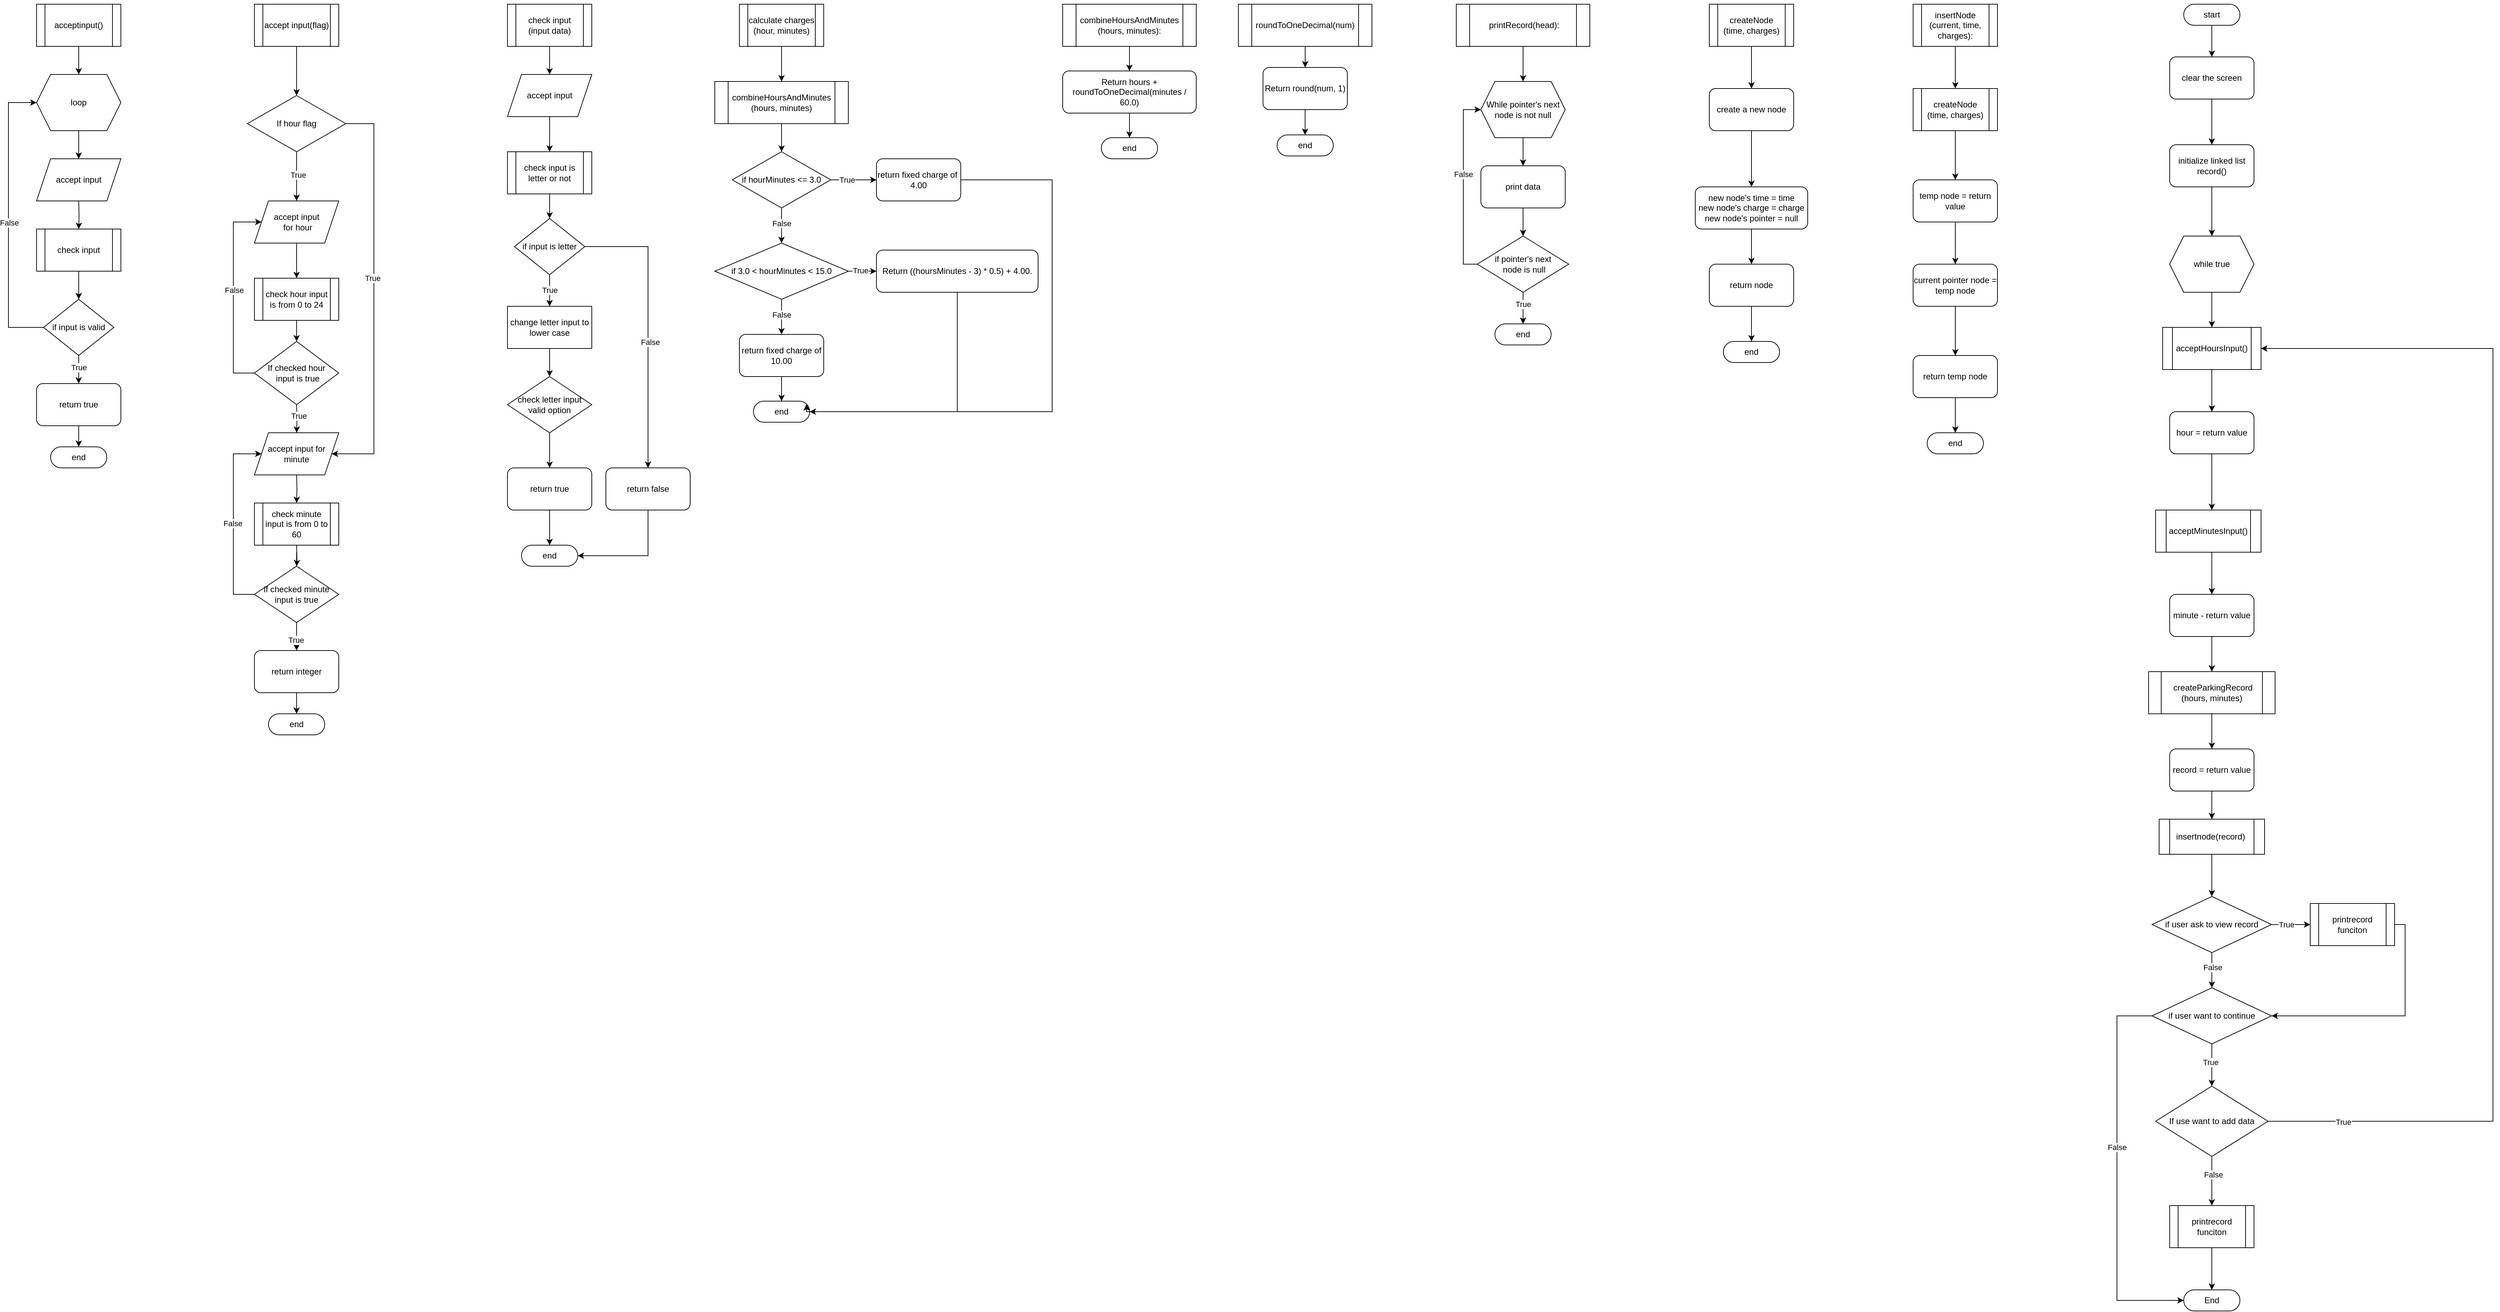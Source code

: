 <mxfile version="22.0.8" type="device">
  <diagram name="Page-1" id="_lCLyTcUe7_kuuxmjNck">
    <mxGraphModel dx="2730" dy="804" grid="1" gridSize="10" guides="1" tooltips="1" connect="1" arrows="1" fold="1" page="1" pageScale="1" pageWidth="850" pageHeight="1100" math="0" shadow="0">
      <root>
        <mxCell id="0" />
        <mxCell id="1" parent="0" />
        <mxCell id="mi7ohrlbgTPJLSs5IZqN-151" value="" style="group" parent="1" vertex="1" connectable="0">
          <mxGeometry x="1850" y="20" width="190" height="485" as="geometry" />
        </mxCell>
        <mxCell id="mi7ohrlbgTPJLSs5IZqN-137" value="&lt;div&gt;&amp;nbsp;printRecord(head):&lt;/div&gt;" style="shape=process;whiteSpace=wrap;html=1;backgroundOutline=1;" parent="mi7ohrlbgTPJLSs5IZqN-151" vertex="1">
          <mxGeometry width="190" height="60" as="geometry" />
        </mxCell>
        <mxCell id="mi7ohrlbgTPJLSs5IZqN-139" value="While pointer&#39;s next node is not null" style="shape=hexagon;perimeter=hexagonPerimeter2;whiteSpace=wrap;html=1;fixedSize=1;" parent="mi7ohrlbgTPJLSs5IZqN-151" vertex="1">
          <mxGeometry x="35" y="110" width="120" height="80" as="geometry" />
        </mxCell>
        <mxCell id="mi7ohrlbgTPJLSs5IZqN-149" value="" style="edgeStyle=orthogonalEdgeStyle;rounded=0;orthogonalLoop=1;jettySize=auto;html=1;" parent="mi7ohrlbgTPJLSs5IZqN-151" source="mi7ohrlbgTPJLSs5IZqN-137" target="mi7ohrlbgTPJLSs5IZqN-139" edge="1">
          <mxGeometry relative="1" as="geometry" />
        </mxCell>
        <mxCell id="mi7ohrlbgTPJLSs5IZqN-140" value="print data" style="rounded=1;whiteSpace=wrap;html=1;" parent="mi7ohrlbgTPJLSs5IZqN-151" vertex="1">
          <mxGeometry x="35" y="230" width="120" height="60" as="geometry" />
        </mxCell>
        <mxCell id="mi7ohrlbgTPJLSs5IZqN-145" value="" style="edgeStyle=orthogonalEdgeStyle;rounded=0;orthogonalLoop=1;jettySize=auto;html=1;" parent="mi7ohrlbgTPJLSs5IZqN-151" source="mi7ohrlbgTPJLSs5IZqN-139" target="mi7ohrlbgTPJLSs5IZqN-140" edge="1">
          <mxGeometry relative="1" as="geometry" />
        </mxCell>
        <mxCell id="mi7ohrlbgTPJLSs5IZqN-147" style="edgeStyle=orthogonalEdgeStyle;rounded=0;orthogonalLoop=1;jettySize=auto;html=1;entryX=0;entryY=0.5;entryDx=0;entryDy=0;" parent="mi7ohrlbgTPJLSs5IZqN-151" source="mi7ohrlbgTPJLSs5IZqN-141" target="mi7ohrlbgTPJLSs5IZqN-139" edge="1">
          <mxGeometry relative="1" as="geometry">
            <mxPoint x="30" y="120" as="targetPoint" />
            <Array as="points">
              <mxPoint x="10" y="370" />
              <mxPoint x="10" y="150" />
            </Array>
          </mxGeometry>
        </mxCell>
        <mxCell id="mi7ohrlbgTPJLSs5IZqN-148" value="False" style="edgeLabel;html=1;align=center;verticalAlign=middle;resizable=0;points=[];" parent="mi7ohrlbgTPJLSs5IZqN-147" vertex="1" connectable="0">
          <mxGeometry x="0.116" relative="1" as="geometry">
            <mxPoint as="offset" />
          </mxGeometry>
        </mxCell>
        <mxCell id="mi7ohrlbgTPJLSs5IZqN-141" value="if pointer&#39;s next&lt;br&gt;&amp;nbsp;node is null" style="rhombus;whiteSpace=wrap;html=1;" parent="mi7ohrlbgTPJLSs5IZqN-151" vertex="1">
          <mxGeometry x="30" y="330" width="130" height="80" as="geometry" />
        </mxCell>
        <mxCell id="mi7ohrlbgTPJLSs5IZqN-144" value="" style="edgeStyle=orthogonalEdgeStyle;rounded=0;orthogonalLoop=1;jettySize=auto;html=1;" parent="mi7ohrlbgTPJLSs5IZqN-151" source="mi7ohrlbgTPJLSs5IZqN-140" target="mi7ohrlbgTPJLSs5IZqN-141" edge="1">
          <mxGeometry relative="1" as="geometry" />
        </mxCell>
        <mxCell id="mi7ohrlbgTPJLSs5IZqN-142" value="end" style="html=1;dashed=0;whiteSpace=wrap;shape=mxgraph.dfd.start" parent="mi7ohrlbgTPJLSs5IZqN-151" vertex="1">
          <mxGeometry x="55" y="455" width="80" height="30" as="geometry" />
        </mxCell>
        <mxCell id="mi7ohrlbgTPJLSs5IZqN-143" value="" style="edgeStyle=orthogonalEdgeStyle;rounded=0;orthogonalLoop=1;jettySize=auto;html=1;" parent="mi7ohrlbgTPJLSs5IZqN-151" source="mi7ohrlbgTPJLSs5IZqN-141" target="mi7ohrlbgTPJLSs5IZqN-142" edge="1">
          <mxGeometry relative="1" as="geometry" />
        </mxCell>
        <mxCell id="mi7ohrlbgTPJLSs5IZqN-146" value="True" style="edgeLabel;html=1;align=center;verticalAlign=middle;resizable=0;points=[];" parent="mi7ohrlbgTPJLSs5IZqN-143" vertex="1" connectable="0">
          <mxGeometry x="-0.254" relative="1" as="geometry">
            <mxPoint as="offset" />
          </mxGeometry>
        </mxCell>
        <mxCell id="mi7ohrlbgTPJLSs5IZqN-152" value="" style="group" parent="1" vertex="1" connectable="0">
          <mxGeometry x="1540" y="20" width="190" height="216" as="geometry" />
        </mxCell>
        <mxCell id="mi7ohrlbgTPJLSs5IZqN-127" value="end" style="html=1;dashed=0;whiteSpace=wrap;shape=mxgraph.dfd.start" parent="mi7ohrlbgTPJLSs5IZqN-152" vertex="1">
          <mxGeometry x="55" y="186" width="80" height="30" as="geometry" />
        </mxCell>
        <mxCell id="0-PH-o09ThRLQz_w7qao-12" value="" style="group" vertex="1" connectable="0" parent="mi7ohrlbgTPJLSs5IZqN-152">
          <mxGeometry width="190" height="186.04" as="geometry" />
        </mxCell>
        <mxCell id="mi7ohrlbgTPJLSs5IZqN-116" value="roundToOneDecimal(num)" style="shape=process;whiteSpace=wrap;html=1;backgroundOutline=1;" parent="0-PH-o09ThRLQz_w7qao-12" vertex="1">
          <mxGeometry width="190" height="60" as="geometry" />
        </mxCell>
        <mxCell id="mi7ohrlbgTPJLSs5IZqN-119" value="&lt;div&gt;Return round(num, 1)&lt;/div&gt;" style="rounded=1;whiteSpace=wrap;html=1;" parent="0-PH-o09ThRLQz_w7qao-12" vertex="1">
          <mxGeometry x="35" y="90" width="120" height="60" as="geometry" />
        </mxCell>
        <mxCell id="mi7ohrlbgTPJLSs5IZqN-120" value="" style="edgeStyle=orthogonalEdgeStyle;rounded=0;orthogonalLoop=1;jettySize=auto;html=1;" parent="0-PH-o09ThRLQz_w7qao-12" source="mi7ohrlbgTPJLSs5IZqN-116" target="mi7ohrlbgTPJLSs5IZqN-119" edge="1">
          <mxGeometry relative="1" as="geometry" />
        </mxCell>
        <mxCell id="mi7ohrlbgTPJLSs5IZqN-129" style="edgeStyle=orthogonalEdgeStyle;rounded=0;orthogonalLoop=1;jettySize=auto;html=1;entryX=0.411;entryY=-0.132;entryDx=0;entryDy=0;entryPerimeter=0;" parent="0-PH-o09ThRLQz_w7qao-12" edge="1">
          <mxGeometry relative="1" as="geometry">
            <mxPoint x="97" y="150" as="sourcePoint" />
            <mxPoint x="94.88" y="186.04" as="targetPoint" />
          </mxGeometry>
        </mxCell>
        <mxCell id="0-PH-o09ThRLQz_w7qao-13" value="" style="group" vertex="1" connectable="0" parent="1">
          <mxGeometry x="1290" y="20" width="190" height="220" as="geometry" />
        </mxCell>
        <mxCell id="mi7ohrlbgTPJLSs5IZqN-121" value="&lt;div&gt;combineHoursAndMinutes&lt;/div&gt;&lt;div&gt;(hours, minutes):&lt;/div&gt;" style="shape=process;whiteSpace=wrap;html=1;backgroundOutline=1;" parent="0-PH-o09ThRLQz_w7qao-13" vertex="1">
          <mxGeometry width="190" height="60" as="geometry" />
        </mxCell>
        <mxCell id="mi7ohrlbgTPJLSs5IZqN-122" value="Return hours + roundToOneDecimal(minutes / 60.0)" style="rounded=1;whiteSpace=wrap;html=1;" parent="0-PH-o09ThRLQz_w7qao-13" vertex="1">
          <mxGeometry y="95" width="190" height="60" as="geometry" />
        </mxCell>
        <mxCell id="mi7ohrlbgTPJLSs5IZqN-123" value="" style="edgeStyle=orthogonalEdgeStyle;rounded=0;orthogonalLoop=1;jettySize=auto;html=1;" parent="0-PH-o09ThRLQz_w7qao-13" source="mi7ohrlbgTPJLSs5IZqN-121" target="mi7ohrlbgTPJLSs5IZqN-122" edge="1">
          <mxGeometry relative="1" as="geometry" />
        </mxCell>
        <mxCell id="mi7ohrlbgTPJLSs5IZqN-125" value="end" style="html=1;dashed=0;whiteSpace=wrap;shape=mxgraph.dfd.start" parent="0-PH-o09ThRLQz_w7qao-13" vertex="1">
          <mxGeometry x="55" y="190" width="80" height="30" as="geometry" />
        </mxCell>
        <mxCell id="mi7ohrlbgTPJLSs5IZqN-126" style="edgeStyle=orthogonalEdgeStyle;rounded=0;orthogonalLoop=1;jettySize=auto;html=1;entryX=0.5;entryY=0.5;entryDx=0;entryDy=-15;entryPerimeter=0;" parent="0-PH-o09ThRLQz_w7qao-13" source="mi7ohrlbgTPJLSs5IZqN-122" target="mi7ohrlbgTPJLSs5IZqN-125" edge="1">
          <mxGeometry relative="1" as="geometry" />
        </mxCell>
        <mxCell id="0-PH-o09ThRLQz_w7qao-16" value="" style="group" vertex="1" connectable="0" parent="1">
          <mxGeometry x="2790" y="20" width="535" height="1860" as="geometry" />
        </mxCell>
        <mxCell id="mi7ohrlbgTPJLSs5IZqN-153" value="start" style="html=1;dashed=0;whiteSpace=wrap;shape=mxgraph.dfd.start" parent="0-PH-o09ThRLQz_w7qao-16" vertex="1">
          <mxGeometry x="95" width="80" height="30" as="geometry" />
        </mxCell>
        <mxCell id="mi7ohrlbgTPJLSs5IZqN-154" value="clear the screen" style="rounded=1;whiteSpace=wrap;html=1;" parent="0-PH-o09ThRLQz_w7qao-16" vertex="1">
          <mxGeometry x="75" y="75" width="120" height="60" as="geometry" />
        </mxCell>
        <mxCell id="mi7ohrlbgTPJLSs5IZqN-155" value="" style="edgeStyle=orthogonalEdgeStyle;rounded=0;orthogonalLoop=1;jettySize=auto;html=1;" parent="0-PH-o09ThRLQz_w7qao-16" source="mi7ohrlbgTPJLSs5IZqN-153" target="mi7ohrlbgTPJLSs5IZqN-154" edge="1">
          <mxGeometry relative="1" as="geometry" />
        </mxCell>
        <mxCell id="mi7ohrlbgTPJLSs5IZqN-157" value="while true" style="shape=hexagon;perimeter=hexagonPerimeter2;whiteSpace=wrap;html=1;fixedSize=1;" parent="0-PH-o09ThRLQz_w7qao-16" vertex="1">
          <mxGeometry x="75" y="330" width="120" height="80" as="geometry" />
        </mxCell>
        <mxCell id="mi7ohrlbgTPJLSs5IZqN-164" value="" style="edgeStyle=orthogonalEdgeStyle;rounded=0;orthogonalLoop=1;jettySize=auto;html=1;" parent="0-PH-o09ThRLQz_w7qao-16" source="mi7ohrlbgTPJLSs5IZqN-159" edge="1">
          <mxGeometry relative="1" as="geometry">
            <mxPoint x="135" y="580" as="targetPoint" />
          </mxGeometry>
        </mxCell>
        <mxCell id="mi7ohrlbgTPJLSs5IZqN-159" value="acceptHoursInput()" style="shape=process;whiteSpace=wrap;html=1;backgroundOutline=1;" parent="0-PH-o09ThRLQz_w7qao-16" vertex="1">
          <mxGeometry x="65" y="460" width="140" height="60" as="geometry" />
        </mxCell>
        <mxCell id="mi7ohrlbgTPJLSs5IZqN-162" value="" style="edgeStyle=orthogonalEdgeStyle;rounded=0;orthogonalLoop=1;jettySize=auto;html=1;" parent="0-PH-o09ThRLQz_w7qao-16" source="mi7ohrlbgTPJLSs5IZqN-157" target="mi7ohrlbgTPJLSs5IZqN-159" edge="1">
          <mxGeometry relative="1" as="geometry" />
        </mxCell>
        <mxCell id="mi7ohrlbgTPJLSs5IZqN-167" value="" style="edgeStyle=orthogonalEdgeStyle;rounded=0;orthogonalLoop=1;jettySize=auto;html=1;" parent="0-PH-o09ThRLQz_w7qao-16" source="mi7ohrlbgTPJLSs5IZqN-165" edge="1">
          <mxGeometry relative="1" as="geometry">
            <mxPoint x="135" y="720" as="targetPoint" />
          </mxGeometry>
        </mxCell>
        <mxCell id="mi7ohrlbgTPJLSs5IZqN-165" value="hour = return value" style="rounded=1;whiteSpace=wrap;html=1;" parent="0-PH-o09ThRLQz_w7qao-16" vertex="1">
          <mxGeometry x="75" y="580" width="120" height="60" as="geometry" />
        </mxCell>
        <mxCell id="mi7ohrlbgTPJLSs5IZqN-168" value="acceptMinutesInput()" style="shape=process;whiteSpace=wrap;html=1;backgroundOutline=1;" parent="0-PH-o09ThRLQz_w7qao-16" vertex="1">
          <mxGeometry x="55" y="720" width="150" height="60" as="geometry" />
        </mxCell>
        <mxCell id="mi7ohrlbgTPJLSs5IZqN-169" value="minute - return value" style="rounded=1;whiteSpace=wrap;html=1;" parent="0-PH-o09ThRLQz_w7qao-16" vertex="1">
          <mxGeometry x="75" y="840" width="120" height="60" as="geometry" />
        </mxCell>
        <mxCell id="mi7ohrlbgTPJLSs5IZqN-170" value="" style="edgeStyle=orthogonalEdgeStyle;rounded=0;orthogonalLoop=1;jettySize=auto;html=1;" parent="0-PH-o09ThRLQz_w7qao-16" source="mi7ohrlbgTPJLSs5IZqN-168" target="mi7ohrlbgTPJLSs5IZqN-169" edge="1">
          <mxGeometry relative="1" as="geometry">
            <Array as="points">
              <mxPoint x="135" y="790" />
              <mxPoint x="135" y="790" />
            </Array>
          </mxGeometry>
        </mxCell>
        <mxCell id="mi7ohrlbgTPJLSs5IZqN-171" value="&amp;nbsp;createParkingRecord&lt;br&gt;(hours, minutes)" style="shape=process;whiteSpace=wrap;html=1;backgroundOutline=1;" parent="0-PH-o09ThRLQz_w7qao-16" vertex="1">
          <mxGeometry x="45" y="950" width="180" height="60" as="geometry" />
        </mxCell>
        <mxCell id="mi7ohrlbgTPJLSs5IZqN-172" value="" style="edgeStyle=orthogonalEdgeStyle;rounded=0;orthogonalLoop=1;jettySize=auto;html=1;" parent="0-PH-o09ThRLQz_w7qao-16" source="mi7ohrlbgTPJLSs5IZqN-169" target="mi7ohrlbgTPJLSs5IZqN-171" edge="1">
          <mxGeometry relative="1" as="geometry" />
        </mxCell>
        <mxCell id="mi7ohrlbgTPJLSs5IZqN-173" value="record = return value" style="rounded=1;whiteSpace=wrap;html=1;" parent="0-PH-o09ThRLQz_w7qao-16" vertex="1">
          <mxGeometry x="75" y="1060" width="120" height="60" as="geometry" />
        </mxCell>
        <mxCell id="mi7ohrlbgTPJLSs5IZqN-174" value="" style="edgeStyle=orthogonalEdgeStyle;rounded=0;orthogonalLoop=1;jettySize=auto;html=1;" parent="0-PH-o09ThRLQz_w7qao-16" source="mi7ohrlbgTPJLSs5IZqN-171" target="mi7ohrlbgTPJLSs5IZqN-173" edge="1">
          <mxGeometry relative="1" as="geometry" />
        </mxCell>
        <mxCell id="mi7ohrlbgTPJLSs5IZqN-175" value="insertnode(record)&amp;nbsp;" style="shape=process;whiteSpace=wrap;html=1;backgroundOutline=1;" parent="0-PH-o09ThRLQz_w7qao-16" vertex="1">
          <mxGeometry x="60" y="1160" width="150" height="50" as="geometry" />
        </mxCell>
        <mxCell id="6K-ohInJwZoL7DNTvh3c-8" value="" style="edgeStyle=orthogonalEdgeStyle;rounded=0;orthogonalLoop=1;jettySize=auto;html=1;" parent="0-PH-o09ThRLQz_w7qao-16" source="mi7ohrlbgTPJLSs5IZqN-173" target="mi7ohrlbgTPJLSs5IZqN-175" edge="1">
          <mxGeometry relative="1" as="geometry" />
        </mxCell>
        <mxCell id="mi7ohrlbgTPJLSs5IZqN-179" value="if user ask to view record" style="rhombus;whiteSpace=wrap;html=1;" parent="0-PH-o09ThRLQz_w7qao-16" vertex="1">
          <mxGeometry x="50" y="1270" width="170" height="80" as="geometry" />
        </mxCell>
        <mxCell id="6K-ohInJwZoL7DNTvh3c-5" value="" style="edgeStyle=orthogonalEdgeStyle;rounded=0;orthogonalLoop=1;jettySize=auto;html=1;" parent="0-PH-o09ThRLQz_w7qao-16" source="mi7ohrlbgTPJLSs5IZqN-175" target="mi7ohrlbgTPJLSs5IZqN-179" edge="1">
          <mxGeometry relative="1" as="geometry" />
        </mxCell>
        <mxCell id="mi7ohrlbgTPJLSs5IZqN-180" value="printrecord funciton" style="shape=process;whiteSpace=wrap;html=1;backgroundOutline=1;" parent="0-PH-o09ThRLQz_w7qao-16" vertex="1">
          <mxGeometry x="275" y="1280" width="120" height="60" as="geometry" />
        </mxCell>
        <mxCell id="6K-ohInJwZoL7DNTvh3c-10" value="" style="edgeStyle=orthogonalEdgeStyle;rounded=0;orthogonalLoop=1;jettySize=auto;html=1;" parent="0-PH-o09ThRLQz_w7qao-16" source="mi7ohrlbgTPJLSs5IZqN-179" target="mi7ohrlbgTPJLSs5IZqN-180" edge="1">
          <mxGeometry relative="1" as="geometry" />
        </mxCell>
        <mxCell id="6K-ohInJwZoL7DNTvh3c-14" value="True" style="edgeLabel;html=1;align=center;verticalAlign=middle;resizable=0;points=[];" parent="6K-ohInJwZoL7DNTvh3c-10" vertex="1" connectable="0">
          <mxGeometry x="-0.236" relative="1" as="geometry">
            <mxPoint as="offset" />
          </mxGeometry>
        </mxCell>
        <mxCell id="mi7ohrlbgTPJLSs5IZqN-181" value="End" style="html=1;dashed=0;whiteSpace=wrap;shape=mxgraph.dfd.start" parent="0-PH-o09ThRLQz_w7qao-16" vertex="1">
          <mxGeometry x="95" y="1830" width="80" height="30" as="geometry" />
        </mxCell>
        <mxCell id="mi7ohrlbgTPJLSs5IZqN-184" value="if user want to continue" style="rhombus;whiteSpace=wrap;html=1;" parent="0-PH-o09ThRLQz_w7qao-16" vertex="1">
          <mxGeometry x="50" y="1400" width="170" height="80" as="geometry" />
        </mxCell>
        <mxCell id="6K-ohInJwZoL7DNTvh3c-4" value="" style="edgeStyle=orthogonalEdgeStyle;rounded=0;orthogonalLoop=1;jettySize=auto;html=1;" parent="0-PH-o09ThRLQz_w7qao-16" source="mi7ohrlbgTPJLSs5IZqN-179" target="mi7ohrlbgTPJLSs5IZqN-184" edge="1">
          <mxGeometry relative="1" as="geometry" />
        </mxCell>
        <mxCell id="6K-ohInJwZoL7DNTvh3c-15" value="False" style="edgeLabel;html=1;align=center;verticalAlign=middle;resizable=0;points=[];" parent="6K-ohInJwZoL7DNTvh3c-4" vertex="1" connectable="0">
          <mxGeometry x="-0.187" y="1" relative="1" as="geometry">
            <mxPoint as="offset" />
          </mxGeometry>
        </mxCell>
        <mxCell id="mi7ohrlbgTPJLSs5IZqN-193" style="edgeStyle=orthogonalEdgeStyle;rounded=0;orthogonalLoop=1;jettySize=auto;html=1;entryX=1;entryY=0.5;entryDx=0;entryDy=0;" parent="0-PH-o09ThRLQz_w7qao-16" source="mi7ohrlbgTPJLSs5IZqN-180" target="mi7ohrlbgTPJLSs5IZqN-184" edge="1">
          <mxGeometry relative="1" as="geometry">
            <Array as="points">
              <mxPoint x="410" y="1310" />
              <mxPoint x="410" y="1440" />
            </Array>
          </mxGeometry>
        </mxCell>
        <mxCell id="mi7ohrlbgTPJLSs5IZqN-186" style="edgeStyle=orthogonalEdgeStyle;rounded=0;orthogonalLoop=1;jettySize=auto;html=1;entryX=0;entryY=0.5;entryDx=0;entryDy=0;entryPerimeter=0;" parent="0-PH-o09ThRLQz_w7qao-16" source="mi7ohrlbgTPJLSs5IZqN-184" target="mi7ohrlbgTPJLSs5IZqN-181" edge="1">
          <mxGeometry relative="1" as="geometry">
            <Array as="points">
              <mxPoint y="1440" />
            </Array>
          </mxGeometry>
        </mxCell>
        <mxCell id="6K-ohInJwZoL7DNTvh3c-20" value="False" style="edgeLabel;html=1;align=center;verticalAlign=middle;resizable=0;points=[];" parent="mi7ohrlbgTPJLSs5IZqN-186" vertex="1" connectable="0">
          <mxGeometry x="-0.138" relative="1" as="geometry">
            <mxPoint as="offset" />
          </mxGeometry>
        </mxCell>
        <mxCell id="mi7ohrlbgTPJLSs5IZqN-192" style="edgeStyle=orthogonalEdgeStyle;rounded=0;orthogonalLoop=1;jettySize=auto;html=1;entryX=1;entryY=0.5;entryDx=0;entryDy=0;" parent="0-PH-o09ThRLQz_w7qao-16" source="mi7ohrlbgTPJLSs5IZqN-187" target="mi7ohrlbgTPJLSs5IZqN-159" edge="1">
          <mxGeometry relative="1" as="geometry">
            <Array as="points">
              <mxPoint x="535" y="1590" />
              <mxPoint x="535" y="490" />
            </Array>
          </mxGeometry>
        </mxCell>
        <mxCell id="6K-ohInJwZoL7DNTvh3c-18" value="True" style="edgeLabel;html=1;align=center;verticalAlign=middle;resizable=0;points=[];" parent="mi7ohrlbgTPJLSs5IZqN-192" vertex="1" connectable="0">
          <mxGeometry x="-0.878" y="-1" relative="1" as="geometry">
            <mxPoint as="offset" />
          </mxGeometry>
        </mxCell>
        <mxCell id="mi7ohrlbgTPJLSs5IZqN-187" value="If use want to add data" style="rhombus;whiteSpace=wrap;html=1;" parent="0-PH-o09ThRLQz_w7qao-16" vertex="1">
          <mxGeometry x="55" y="1540" width="160" height="100" as="geometry" />
        </mxCell>
        <mxCell id="6K-ohInJwZoL7DNTvh3c-9" value="" style="edgeStyle=orthogonalEdgeStyle;rounded=0;orthogonalLoop=1;jettySize=auto;html=1;" parent="0-PH-o09ThRLQz_w7qao-16" source="mi7ohrlbgTPJLSs5IZqN-184" target="mi7ohrlbgTPJLSs5IZqN-187" edge="1">
          <mxGeometry relative="1" as="geometry" />
        </mxCell>
        <mxCell id="6K-ohInJwZoL7DNTvh3c-16" value="True" style="edgeLabel;html=1;align=center;verticalAlign=middle;resizable=0;points=[];" parent="6K-ohInJwZoL7DNTvh3c-9" vertex="1" connectable="0">
          <mxGeometry x="-0.156" y="-2" relative="1" as="geometry">
            <mxPoint as="offset" />
          </mxGeometry>
        </mxCell>
        <mxCell id="6K-ohInJwZoL7DNTvh3c-2" value="" style="edgeStyle=orthogonalEdgeStyle;rounded=0;orthogonalLoop=1;jettySize=auto;html=1;" parent="0-PH-o09ThRLQz_w7qao-16" source="mi7ohrlbgTPJLSs5IZqN-194" target="mi7ohrlbgTPJLSs5IZqN-181" edge="1">
          <mxGeometry relative="1" as="geometry">
            <Array as="points">
              <mxPoint x="110" y="1830" />
              <mxPoint x="105" y="1830" />
            </Array>
          </mxGeometry>
        </mxCell>
        <mxCell id="mi7ohrlbgTPJLSs5IZqN-194" value="printrecord funciton" style="shape=process;whiteSpace=wrap;html=1;backgroundOutline=1;" parent="0-PH-o09ThRLQz_w7qao-16" vertex="1">
          <mxGeometry x="75" y="1710" width="120" height="60" as="geometry" />
        </mxCell>
        <mxCell id="6K-ohInJwZoL7DNTvh3c-1" value="" style="edgeStyle=orthogonalEdgeStyle;rounded=0;orthogonalLoop=1;jettySize=auto;html=1;" parent="0-PH-o09ThRLQz_w7qao-16" source="mi7ohrlbgTPJLSs5IZqN-187" target="mi7ohrlbgTPJLSs5IZqN-194" edge="1">
          <mxGeometry relative="1" as="geometry" />
        </mxCell>
        <mxCell id="6K-ohInJwZoL7DNTvh3c-19" value="False" style="edgeLabel;html=1;align=center;verticalAlign=middle;resizable=0;points=[];" parent="6K-ohInJwZoL7DNTvh3c-1" vertex="1" connectable="0">
          <mxGeometry x="-0.257" y="2" relative="1" as="geometry">
            <mxPoint as="offset" />
          </mxGeometry>
        </mxCell>
        <mxCell id="6K-ohInJwZoL7DNTvh3c-13" value="" style="edgeStyle=orthogonalEdgeStyle;rounded=0;orthogonalLoop=1;jettySize=auto;html=1;" parent="0-PH-o09ThRLQz_w7qao-16" source="mi7ohrlbgTPJLSs5IZqN-196" target="mi7ohrlbgTPJLSs5IZqN-157" edge="1">
          <mxGeometry relative="1" as="geometry" />
        </mxCell>
        <mxCell id="mi7ohrlbgTPJLSs5IZqN-196" value="initialize linked list record()" style="rounded=1;whiteSpace=wrap;html=1;" parent="0-PH-o09ThRLQz_w7qao-16" vertex="1">
          <mxGeometry x="75" y="200" width="120" height="60" as="geometry" />
        </mxCell>
        <mxCell id="6K-ohInJwZoL7DNTvh3c-12" value="" style="edgeStyle=orthogonalEdgeStyle;rounded=0;orthogonalLoop=1;jettySize=auto;html=1;" parent="0-PH-o09ThRLQz_w7qao-16" source="mi7ohrlbgTPJLSs5IZqN-154" target="mi7ohrlbgTPJLSs5IZqN-196" edge="1">
          <mxGeometry relative="1" as="geometry" />
        </mxCell>
        <mxCell id="0-PH-o09ThRLQz_w7qao-17" value="" style="group" vertex="1" connectable="0" parent="1">
          <mxGeometry x="795" y="20" width="480" height="595" as="geometry" />
        </mxCell>
        <mxCell id="mi7ohrlbgTPJLSs5IZqN-91" value="calculate charges&lt;br&gt;(hour, minutes)" style="shape=process;whiteSpace=wrap;html=1;backgroundOutline=1;" parent="0-PH-o09ThRLQz_w7qao-17" vertex="1">
          <mxGeometry x="35" width="120" height="60" as="geometry" />
        </mxCell>
        <mxCell id="mi7ohrlbgTPJLSs5IZqN-96" value="combineHoursAndMinutes&lt;br&gt;(hours, minutes)" style="shape=process;whiteSpace=wrap;html=1;backgroundOutline=1;" parent="0-PH-o09ThRLQz_w7qao-17" vertex="1">
          <mxGeometry y="110" width="190" height="60" as="geometry" />
        </mxCell>
        <mxCell id="mi7ohrlbgTPJLSs5IZqN-102" value="" style="edgeStyle=orthogonalEdgeStyle;rounded=0;orthogonalLoop=1;jettySize=auto;html=1;" parent="0-PH-o09ThRLQz_w7qao-17" source="mi7ohrlbgTPJLSs5IZqN-91" target="mi7ohrlbgTPJLSs5IZqN-96" edge="1">
          <mxGeometry relative="1" as="geometry" />
        </mxCell>
        <mxCell id="mi7ohrlbgTPJLSs5IZqN-99" value="if hourMinutes &amp;lt;= 3.0" style="rhombus;whiteSpace=wrap;html=1;" parent="0-PH-o09ThRLQz_w7qao-17" vertex="1">
          <mxGeometry x="25" y="210" width="140" height="80" as="geometry" />
        </mxCell>
        <mxCell id="mi7ohrlbgTPJLSs5IZqN-101" value="" style="edgeStyle=orthogonalEdgeStyle;rounded=0;orthogonalLoop=1;jettySize=auto;html=1;" parent="0-PH-o09ThRLQz_w7qao-17" source="mi7ohrlbgTPJLSs5IZqN-96" target="mi7ohrlbgTPJLSs5IZqN-99" edge="1">
          <mxGeometry relative="1" as="geometry" />
        </mxCell>
        <mxCell id="mi7ohrlbgTPJLSs5IZqN-103" value="return fixed charge of&amp;nbsp; 4.00" style="rounded=1;whiteSpace=wrap;html=1;" parent="0-PH-o09ThRLQz_w7qao-17" vertex="1">
          <mxGeometry x="230" y="220" width="120" height="60" as="geometry" />
        </mxCell>
        <mxCell id="mi7ohrlbgTPJLSs5IZqN-104" value="" style="edgeStyle=orthogonalEdgeStyle;rounded=0;orthogonalLoop=1;jettySize=auto;html=1;" parent="0-PH-o09ThRLQz_w7qao-17" source="mi7ohrlbgTPJLSs5IZqN-99" target="mi7ohrlbgTPJLSs5IZqN-103" edge="1">
          <mxGeometry relative="1" as="geometry" />
        </mxCell>
        <mxCell id="mi7ohrlbgTPJLSs5IZqN-110" value="True" style="edgeLabel;html=1;align=center;verticalAlign=middle;resizable=0;points=[];" parent="mi7ohrlbgTPJLSs5IZqN-104" vertex="1" connectable="0">
          <mxGeometry x="-0.297" relative="1" as="geometry">
            <mxPoint as="offset" />
          </mxGeometry>
        </mxCell>
        <mxCell id="mi7ohrlbgTPJLSs5IZqN-113" value="" style="edgeStyle=orthogonalEdgeStyle;rounded=0;orthogonalLoop=1;jettySize=auto;html=1;" parent="0-PH-o09ThRLQz_w7qao-17" source="mi7ohrlbgTPJLSs5IZqN-105" edge="1">
          <mxGeometry relative="1" as="geometry">
            <mxPoint x="95" y="470" as="targetPoint" />
          </mxGeometry>
        </mxCell>
        <mxCell id="mi7ohrlbgTPJLSs5IZqN-114" value="False" style="edgeLabel;html=1;align=center;verticalAlign=middle;resizable=0;points=[];" parent="mi7ohrlbgTPJLSs5IZqN-113" vertex="1" connectable="0">
          <mxGeometry x="-0.138" relative="1" as="geometry">
            <mxPoint as="offset" />
          </mxGeometry>
        </mxCell>
        <mxCell id="mi7ohrlbgTPJLSs5IZqN-105" value="if 3.0 &amp;lt; hourMinutes &amp;lt; 15.0" style="rhombus;whiteSpace=wrap;html=1;" parent="0-PH-o09ThRLQz_w7qao-17" vertex="1">
          <mxGeometry y="340" width="190" height="80" as="geometry" />
        </mxCell>
        <mxCell id="mi7ohrlbgTPJLSs5IZqN-106" value="" style="edgeStyle=orthogonalEdgeStyle;rounded=0;orthogonalLoop=1;jettySize=auto;html=1;" parent="0-PH-o09ThRLQz_w7qao-17" source="mi7ohrlbgTPJLSs5IZqN-99" target="mi7ohrlbgTPJLSs5IZqN-105" edge="1">
          <mxGeometry relative="1" as="geometry" />
        </mxCell>
        <mxCell id="mi7ohrlbgTPJLSs5IZqN-111" value="False" style="edgeLabel;html=1;align=center;verticalAlign=middle;resizable=0;points=[];" parent="mi7ohrlbgTPJLSs5IZqN-106" vertex="1" connectable="0">
          <mxGeometry x="-0.119" relative="1" as="geometry">
            <mxPoint as="offset" />
          </mxGeometry>
        </mxCell>
        <mxCell id="mi7ohrlbgTPJLSs5IZqN-107" value="&lt;div&gt;Return ((hoursMinutes - 3) * 0.5) + 4.00.&lt;/div&gt;" style="rounded=1;whiteSpace=wrap;html=1;" parent="0-PH-o09ThRLQz_w7qao-17" vertex="1">
          <mxGeometry x="230" y="350" width="230" height="60" as="geometry" />
        </mxCell>
        <mxCell id="mi7ohrlbgTPJLSs5IZqN-108" value="" style="edgeStyle=orthogonalEdgeStyle;rounded=0;orthogonalLoop=1;jettySize=auto;html=1;" parent="0-PH-o09ThRLQz_w7qao-17" source="mi7ohrlbgTPJLSs5IZqN-105" target="mi7ohrlbgTPJLSs5IZqN-107" edge="1">
          <mxGeometry relative="1" as="geometry" />
        </mxCell>
        <mxCell id="mi7ohrlbgTPJLSs5IZqN-109" value="True" style="edgeLabel;html=1;align=center;verticalAlign=middle;resizable=0;points=[];" parent="mi7ohrlbgTPJLSs5IZqN-108" vertex="1" connectable="0">
          <mxGeometry x="-0.155" y="1" relative="1" as="geometry">
            <mxPoint as="offset" />
          </mxGeometry>
        </mxCell>
        <mxCell id="mi7ohrlbgTPJLSs5IZqN-115" value="return fixed charge of 10.00" style="rounded=1;whiteSpace=wrap;html=1;" parent="0-PH-o09ThRLQz_w7qao-17" vertex="1">
          <mxGeometry x="35" y="470" width="120" height="60" as="geometry" />
        </mxCell>
        <mxCell id="mi7ohrlbgTPJLSs5IZqN-130" value="end" style="html=1;dashed=0;whiteSpace=wrap;shape=mxgraph.dfd.start" parent="0-PH-o09ThRLQz_w7qao-17" vertex="1">
          <mxGeometry x="55" y="565" width="80" height="30" as="geometry" />
        </mxCell>
        <mxCell id="mi7ohrlbgTPJLSs5IZqN-132" value="" style="edgeStyle=orthogonalEdgeStyle;rounded=0;orthogonalLoop=1;jettySize=auto;html=1;entryX=1;entryY=0.5;entryDx=0;entryDy=0;entryPerimeter=0;" parent="0-PH-o09ThRLQz_w7qao-17" source="mi7ohrlbgTPJLSs5IZqN-103" target="mi7ohrlbgTPJLSs5IZqN-130" edge="1">
          <mxGeometry relative="1" as="geometry">
            <Array as="points">
              <mxPoint x="480" y="250" />
              <mxPoint x="480" y="580" />
            </Array>
          </mxGeometry>
        </mxCell>
        <mxCell id="mi7ohrlbgTPJLSs5IZqN-136" value="" style="edgeStyle=orthogonalEdgeStyle;rounded=0;orthogonalLoop=1;jettySize=auto;html=1;entryX=0;entryY=0;entryDx=75.605;entryDy=4.395;entryPerimeter=0;" parent="0-PH-o09ThRLQz_w7qao-17" source="mi7ohrlbgTPJLSs5IZqN-107" target="mi7ohrlbgTPJLSs5IZqN-130" edge="1">
          <mxGeometry relative="1" as="geometry">
            <mxPoint x="345" y="490" as="targetPoint" />
            <Array as="points">
              <mxPoint x="345" y="580" />
              <mxPoint x="131" y="580" />
            </Array>
          </mxGeometry>
        </mxCell>
        <mxCell id="mi7ohrlbgTPJLSs5IZqN-131" style="edgeStyle=orthogonalEdgeStyle;rounded=0;orthogonalLoop=1;jettySize=auto;html=1;" parent="0-PH-o09ThRLQz_w7qao-17" source="mi7ohrlbgTPJLSs5IZqN-115" target="mi7ohrlbgTPJLSs5IZqN-130" edge="1">
          <mxGeometry relative="1" as="geometry" />
        </mxCell>
        <mxCell id="0-PH-o09ThRLQz_w7qao-18" value="" style="group" vertex="1" connectable="0" parent="1">
          <mxGeometry x="500" y="20" width="260" height="800" as="geometry" />
        </mxCell>
        <mxCell id="mi7ohrlbgTPJLSs5IZqN-60" value="" style="edgeStyle=orthogonalEdgeStyle;rounded=0;orthogonalLoop=1;jettySize=auto;html=1;" parent="0-PH-o09ThRLQz_w7qao-18" source="mi7ohrlbgTPJLSs5IZqN-58" edge="1">
          <mxGeometry relative="1" as="geometry">
            <mxPoint x="60" y="100" as="targetPoint" />
          </mxGeometry>
        </mxCell>
        <mxCell id="mi7ohrlbgTPJLSs5IZqN-58" value="check input&lt;br&gt;(input data)" style="shape=process;whiteSpace=wrap;html=1;backgroundOutline=1;" parent="0-PH-o09ThRLQz_w7qao-18" vertex="1">
          <mxGeometry width="120" height="60" as="geometry" />
        </mxCell>
        <mxCell id="mi7ohrlbgTPJLSs5IZqN-62" value="" style="edgeStyle=orthogonalEdgeStyle;rounded=0;orthogonalLoop=1;jettySize=auto;html=1;" parent="0-PH-o09ThRLQz_w7qao-18" edge="1">
          <mxGeometry relative="1" as="geometry">
            <mxPoint x="60.048" y="160" as="sourcePoint" />
            <mxPoint x="60" y="210" as="targetPoint" />
          </mxGeometry>
        </mxCell>
        <mxCell id="mi7ohrlbgTPJLSs5IZqN-64" value="check input is letter or not" style="shape=process;whiteSpace=wrap;html=1;backgroundOutline=1;" parent="0-PH-o09ThRLQz_w7qao-18" vertex="1">
          <mxGeometry y="210" width="120" height="60" as="geometry" />
        </mxCell>
        <mxCell id="mi7ohrlbgTPJLSs5IZqN-65" value="if input is letter" style="rhombus;whiteSpace=wrap;html=1;" parent="0-PH-o09ThRLQz_w7qao-18" vertex="1">
          <mxGeometry x="10" y="305" width="100" height="80" as="geometry" />
        </mxCell>
        <mxCell id="mi7ohrlbgTPJLSs5IZqN-66" value="" style="edgeStyle=orthogonalEdgeStyle;rounded=0;orthogonalLoop=1;jettySize=auto;html=1;" parent="0-PH-o09ThRLQz_w7qao-18" source="mi7ohrlbgTPJLSs5IZqN-64" target="mi7ohrlbgTPJLSs5IZqN-65" edge="1">
          <mxGeometry relative="1" as="geometry" />
        </mxCell>
        <mxCell id="mi7ohrlbgTPJLSs5IZqN-67" value="change letter input to lower case" style="rounded=0;whiteSpace=wrap;html=1;" parent="0-PH-o09ThRLQz_w7qao-18" vertex="1">
          <mxGeometry y="430" width="120" height="60" as="geometry" />
        </mxCell>
        <mxCell id="mi7ohrlbgTPJLSs5IZqN-68" value="" style="edgeStyle=orthogonalEdgeStyle;rounded=0;orthogonalLoop=1;jettySize=auto;html=1;" parent="0-PH-o09ThRLQz_w7qao-18" source="mi7ohrlbgTPJLSs5IZqN-65" target="mi7ohrlbgTPJLSs5IZqN-67" edge="1">
          <mxGeometry relative="1" as="geometry" />
        </mxCell>
        <mxCell id="mi7ohrlbgTPJLSs5IZqN-69" value="True" style="edgeLabel;html=1;align=center;verticalAlign=middle;resizable=0;points=[];" parent="mi7ohrlbgTPJLSs5IZqN-68" vertex="1" connectable="0">
          <mxGeometry x="-0.032" relative="1" as="geometry">
            <mxPoint as="offset" />
          </mxGeometry>
        </mxCell>
        <mxCell id="mi7ohrlbgTPJLSs5IZqN-70" value="return true" style="rounded=1;whiteSpace=wrap;html=1;" parent="0-PH-o09ThRLQz_w7qao-18" vertex="1">
          <mxGeometry y="660" width="120" height="60" as="geometry" />
        </mxCell>
        <mxCell id="mi7ohrlbgTPJLSs5IZqN-72" value="end" style="html=1;dashed=0;whiteSpace=wrap;shape=mxgraph.dfd.start" parent="0-PH-o09ThRLQz_w7qao-18" vertex="1">
          <mxGeometry x="20" y="770" width="80" height="30" as="geometry" />
        </mxCell>
        <mxCell id="mi7ohrlbgTPJLSs5IZqN-73" value="" style="edgeStyle=orthogonalEdgeStyle;rounded=0;orthogonalLoop=1;jettySize=auto;html=1;" parent="0-PH-o09ThRLQz_w7qao-18" source="mi7ohrlbgTPJLSs5IZqN-70" target="mi7ohrlbgTPJLSs5IZqN-72" edge="1">
          <mxGeometry relative="1" as="geometry" />
        </mxCell>
        <mxCell id="mi7ohrlbgTPJLSs5IZqN-80" value="" style="edgeStyle=orthogonalEdgeStyle;rounded=0;orthogonalLoop=1;jettySize=auto;html=1;" parent="0-PH-o09ThRLQz_w7qao-18" source="mi7ohrlbgTPJLSs5IZqN-78" target="mi7ohrlbgTPJLSs5IZqN-70" edge="1">
          <mxGeometry relative="1" as="geometry" />
        </mxCell>
        <mxCell id="mi7ohrlbgTPJLSs5IZqN-78" value="check letter input valid option" style="rhombus;whiteSpace=wrap;html=1;" parent="0-PH-o09ThRLQz_w7qao-18" vertex="1">
          <mxGeometry y="530" width="120" height="80" as="geometry" />
        </mxCell>
        <mxCell id="mi7ohrlbgTPJLSs5IZqN-79" value="" style="edgeStyle=orthogonalEdgeStyle;rounded=0;orthogonalLoop=1;jettySize=auto;html=1;" parent="0-PH-o09ThRLQz_w7qao-18" source="mi7ohrlbgTPJLSs5IZqN-67" target="mi7ohrlbgTPJLSs5IZqN-78" edge="1">
          <mxGeometry relative="1" as="geometry" />
        </mxCell>
        <mxCell id="mi7ohrlbgTPJLSs5IZqN-83" style="edgeStyle=orthogonalEdgeStyle;rounded=0;orthogonalLoop=1;jettySize=auto;html=1;entryX=1;entryY=0.5;entryDx=0;entryDy=0;entryPerimeter=0;" parent="0-PH-o09ThRLQz_w7qao-18" source="mi7ohrlbgTPJLSs5IZqN-81" target="mi7ohrlbgTPJLSs5IZqN-72" edge="1">
          <mxGeometry relative="1" as="geometry">
            <mxPoint x="200" y="790" as="targetPoint" />
            <Array as="points">
              <mxPoint x="200" y="785" />
            </Array>
          </mxGeometry>
        </mxCell>
        <mxCell id="mi7ohrlbgTPJLSs5IZqN-81" value="return false" style="rounded=1;whiteSpace=wrap;html=1;" parent="0-PH-o09ThRLQz_w7qao-18" vertex="1">
          <mxGeometry x="140" y="660" width="120" height="60" as="geometry" />
        </mxCell>
        <mxCell id="mi7ohrlbgTPJLSs5IZqN-82" style="edgeStyle=orthogonalEdgeStyle;rounded=0;orthogonalLoop=1;jettySize=auto;html=1;entryX=0.5;entryY=0;entryDx=0;entryDy=0;" parent="0-PH-o09ThRLQz_w7qao-18" source="mi7ohrlbgTPJLSs5IZqN-65" target="mi7ohrlbgTPJLSs5IZqN-81" edge="1">
          <mxGeometry relative="1" as="geometry">
            <mxPoint x="200" y="345" as="targetPoint" />
          </mxGeometry>
        </mxCell>
        <mxCell id="mi7ohrlbgTPJLSs5IZqN-84" value="False" style="edgeLabel;html=1;align=center;verticalAlign=middle;resizable=0;points=[];" parent="mi7ohrlbgTPJLSs5IZqN-82" vertex="1" connectable="0">
          <mxGeometry x="0.117" y="3" relative="1" as="geometry">
            <mxPoint as="offset" />
          </mxGeometry>
        </mxCell>
        <mxCell id="mi7ohrlbgTPJLSs5IZqN-88" value="accept input" style="shape=parallelogram;perimeter=parallelogramPerimeter;whiteSpace=wrap;html=1;fixedSize=1;" parent="0-PH-o09ThRLQz_w7qao-18" vertex="1">
          <mxGeometry y="100" width="120" height="60" as="geometry" />
        </mxCell>
        <mxCell id="0-PH-o09ThRLQz_w7qao-19" value="" style="group" vertex="1" connectable="0" parent="1">
          <mxGeometry x="110" y="20" width="200" height="1040" as="geometry" />
        </mxCell>
        <mxCell id="0-PH-o09ThRLQz_w7qao-3" value="" style="edgeStyle=orthogonalEdgeStyle;rounded=0;orthogonalLoop=1;jettySize=auto;html=1;" edge="1" parent="0-PH-o09ThRLQz_w7qao-19" source="0-PH-o09ThRLQz_w7qao-5">
          <mxGeometry relative="1" as="geometry">
            <mxPoint x="90.0" y="170" as="targetPoint" />
          </mxGeometry>
        </mxCell>
        <mxCell id="mi7ohrlbgTPJLSs5IZqN-25" value="accept input(flag)" style="shape=process;whiteSpace=wrap;html=1;backgroundOutline=1;" parent="0-PH-o09ThRLQz_w7qao-19" vertex="1">
          <mxGeometry x="30" width="120" height="60" as="geometry" />
        </mxCell>
        <mxCell id="mi7ohrlbgTPJLSs5IZqN-29" value="" style="edgeStyle=orthogonalEdgeStyle;rounded=0;orthogonalLoop=1;jettySize=auto;html=1;" parent="0-PH-o09ThRLQz_w7qao-19" edge="1">
          <mxGeometry relative="1" as="geometry">
            <mxPoint x="90.048" y="340" as="sourcePoint" />
            <mxPoint x="90" y="390" as="targetPoint" />
          </mxGeometry>
        </mxCell>
        <mxCell id="mi7ohrlbgTPJLSs5IZqN-31" value="" style="edgeStyle=orthogonalEdgeStyle;rounded=0;orthogonalLoop=1;jettySize=auto;html=1;" parent="0-PH-o09ThRLQz_w7qao-19" edge="1">
          <mxGeometry relative="1" as="geometry">
            <mxPoint x="90.048" y="450" as="sourcePoint" />
            <mxPoint x="90" y="480" as="targetPoint" />
          </mxGeometry>
        </mxCell>
        <mxCell id="mi7ohrlbgTPJLSs5IZqN-36" value="" style="edgeStyle=orthogonalEdgeStyle;rounded=0;orthogonalLoop=1;jettySize=auto;html=1;" parent="0-PH-o09ThRLQz_w7qao-19" edge="1">
          <mxGeometry relative="1" as="geometry">
            <mxPoint x="90" y="570" as="sourcePoint" />
            <mxPoint x="90.048" y="610" as="targetPoint" />
          </mxGeometry>
        </mxCell>
        <mxCell id="mi7ohrlbgTPJLSs5IZqN-41" value="True" style="edgeLabel;html=1;align=center;verticalAlign=middle;resizable=0;points=[];" parent="mi7ohrlbgTPJLSs5IZqN-36" vertex="1" connectable="0">
          <mxGeometry x="-0.25" y="2" relative="1" as="geometry">
            <mxPoint as="offset" />
          </mxGeometry>
        </mxCell>
        <mxCell id="mi7ohrlbgTPJLSs5IZqN-38" value="" style="edgeStyle=orthogonalEdgeStyle;rounded=0;orthogonalLoop=1;jettySize=auto;html=1;" parent="0-PH-o09ThRLQz_w7qao-19" edge="1">
          <mxGeometry relative="1" as="geometry">
            <mxPoint x="90.048" y="670" as="sourcePoint" />
            <mxPoint x="90" y="710" as="targetPoint" />
          </mxGeometry>
        </mxCell>
        <mxCell id="mi7ohrlbgTPJLSs5IZqN-40" value="" style="edgeStyle=orthogonalEdgeStyle;rounded=0;orthogonalLoop=1;jettySize=auto;html=1;" parent="0-PH-o09ThRLQz_w7qao-19" source="mi7ohrlbgTPJLSs5IZqN-45" edge="1">
          <mxGeometry relative="1" as="geometry">
            <mxPoint x="90" y="770" as="sourcePoint" />
            <mxPoint x="90" y="810" as="targetPoint" />
          </mxGeometry>
        </mxCell>
        <mxCell id="mi7ohrlbgTPJLSs5IZqN-42" value="If checked hour&lt;br&gt;&amp;nbsp;input is true" style="rhombus;whiteSpace=wrap;html=1;" parent="0-PH-o09ThRLQz_w7qao-19" vertex="1">
          <mxGeometry x="30" y="480" width="120" height="90" as="geometry" />
        </mxCell>
        <mxCell id="mi7ohrlbgTPJLSs5IZqN-46" value="return integer" style="rounded=1;whiteSpace=wrap;html=1;" parent="0-PH-o09ThRLQz_w7qao-19" vertex="1">
          <mxGeometry x="30" y="920" width="120" height="60" as="geometry" />
        </mxCell>
        <mxCell id="mi7ohrlbgTPJLSs5IZqN-52" value="check minute input is from 0 to 60" style="shape=process;whiteSpace=wrap;html=1;backgroundOutline=1;" parent="0-PH-o09ThRLQz_w7qao-19" vertex="1">
          <mxGeometry x="30" y="710" width="120" height="60" as="geometry" />
        </mxCell>
        <mxCell id="mi7ohrlbgTPJLSs5IZqN-56" value="end" style="html=1;dashed=0;whiteSpace=wrap;shape=mxgraph.dfd.start" parent="0-PH-o09ThRLQz_w7qao-19" vertex="1">
          <mxGeometry x="50" y="1010" width="80" height="30" as="geometry" />
        </mxCell>
        <mxCell id="mi7ohrlbgTPJLSs5IZqN-57" value="" style="edgeStyle=orthogonalEdgeStyle;rounded=0;orthogonalLoop=1;jettySize=auto;html=1;" parent="0-PH-o09ThRLQz_w7qao-19" source="mi7ohrlbgTPJLSs5IZqN-46" target="mi7ohrlbgTPJLSs5IZqN-56" edge="1">
          <mxGeometry relative="1" as="geometry" />
        </mxCell>
        <mxCell id="mi7ohrlbgTPJLSs5IZqN-63" value="check hour input is from 0 to 24" style="shape=process;whiteSpace=wrap;html=1;backgroundOutline=1;" parent="0-PH-o09ThRLQz_w7qao-19" vertex="1">
          <mxGeometry x="30" y="390" width="120" height="60" as="geometry" />
        </mxCell>
        <mxCell id="mi7ohrlbgTPJLSs5IZqN-86" value="accept input&lt;br&gt;&amp;nbsp;for hour" style="shape=parallelogram;perimeter=parallelogramPerimeter;whiteSpace=wrap;html=1;fixedSize=1;" parent="0-PH-o09ThRLQz_w7qao-19" vertex="1">
          <mxGeometry x="30" y="280" width="120" height="60" as="geometry" />
        </mxCell>
        <mxCell id="mi7ohrlbgTPJLSs5IZqN-43" style="edgeStyle=orthogonalEdgeStyle;rounded=0;orthogonalLoop=1;jettySize=auto;html=1;" parent="0-PH-o09ThRLQz_w7qao-19" source="mi7ohrlbgTPJLSs5IZqN-42" target="mi7ohrlbgTPJLSs5IZqN-86" edge="1">
          <mxGeometry relative="1" as="geometry">
            <mxPoint x="30" y="310" as="targetPoint" />
            <Array as="points">
              <mxPoint y="525" />
              <mxPoint y="310" />
            </Array>
          </mxGeometry>
        </mxCell>
        <mxCell id="mi7ohrlbgTPJLSs5IZqN-49" value="False" style="edgeLabel;html=1;align=center;verticalAlign=middle;resizable=0;points=[];" parent="mi7ohrlbgTPJLSs5IZqN-43" vertex="1" connectable="0">
          <mxGeometry x="0.041" y="-1" relative="1" as="geometry">
            <mxPoint as="offset" />
          </mxGeometry>
        </mxCell>
        <mxCell id="mi7ohrlbgTPJLSs5IZqN-89" value="accept input for minute" style="shape=parallelogram;perimeter=parallelogramPerimeter;whiteSpace=wrap;html=1;fixedSize=1;" parent="0-PH-o09ThRLQz_w7qao-19" vertex="1">
          <mxGeometry x="30" y="610" width="120" height="60" as="geometry" />
        </mxCell>
        <mxCell id="mi7ohrlbgTPJLSs5IZqN-90" value="" style="edgeStyle=orthogonalEdgeStyle;rounded=0;orthogonalLoop=1;jettySize=auto;html=1;" parent="0-PH-o09ThRLQz_w7qao-19" target="mi7ohrlbgTPJLSs5IZqN-45" edge="1">
          <mxGeometry relative="1" as="geometry">
            <mxPoint x="90" y="770" as="sourcePoint" />
            <mxPoint x="90" y="810" as="targetPoint" />
          </mxGeometry>
        </mxCell>
        <mxCell id="mi7ohrlbgTPJLSs5IZqN-45" value="if checked minute input is true" style="rhombus;whiteSpace=wrap;html=1;" parent="0-PH-o09ThRLQz_w7qao-19" vertex="1">
          <mxGeometry x="30" y="800" width="120" height="80" as="geometry" />
        </mxCell>
        <mxCell id="mi7ohrlbgTPJLSs5IZqN-47" value="" style="edgeStyle=orthogonalEdgeStyle;rounded=0;orthogonalLoop=1;jettySize=auto;html=1;" parent="0-PH-o09ThRLQz_w7qao-19" source="mi7ohrlbgTPJLSs5IZqN-45" target="mi7ohrlbgTPJLSs5IZqN-46" edge="1">
          <mxGeometry relative="1" as="geometry" />
        </mxCell>
        <mxCell id="mi7ohrlbgTPJLSs5IZqN-48" value="True" style="edgeLabel;html=1;align=center;verticalAlign=middle;resizable=0;points=[];" parent="mi7ohrlbgTPJLSs5IZqN-47" vertex="1" connectable="0">
          <mxGeometry x="0.222" y="-1" relative="1" as="geometry">
            <mxPoint as="offset" />
          </mxGeometry>
        </mxCell>
        <mxCell id="mi7ohrlbgTPJLSs5IZqN-50" style="edgeStyle=orthogonalEdgeStyle;rounded=0;orthogonalLoop=1;jettySize=auto;html=1;entryX=0;entryY=0.5;entryDx=0;entryDy=0;" parent="0-PH-o09ThRLQz_w7qao-19" source="mi7ohrlbgTPJLSs5IZqN-45" target="mi7ohrlbgTPJLSs5IZqN-89" edge="1">
          <mxGeometry relative="1" as="geometry">
            <mxPoint x="30" y="640" as="targetPoint" />
            <Array as="points">
              <mxPoint y="840" />
              <mxPoint y="640" />
            </Array>
          </mxGeometry>
        </mxCell>
        <mxCell id="mi7ohrlbgTPJLSs5IZqN-51" value="False" style="edgeLabel;html=1;align=center;verticalAlign=middle;resizable=0;points=[];" parent="mi7ohrlbgTPJLSs5IZqN-50" vertex="1" connectable="0">
          <mxGeometry x="-0.026" y="1" relative="1" as="geometry">
            <mxPoint as="offset" />
          </mxGeometry>
        </mxCell>
        <mxCell id="0-PH-o09ThRLQz_w7qao-7" value="" style="edgeStyle=orthogonalEdgeStyle;rounded=0;orthogonalLoop=1;jettySize=auto;html=1;" edge="1" parent="0-PH-o09ThRLQz_w7qao-19" source="mi7ohrlbgTPJLSs5IZqN-25" target="0-PH-o09ThRLQz_w7qao-5">
          <mxGeometry relative="1" as="geometry">
            <mxPoint x="90" y="60" as="sourcePoint" />
            <mxPoint x="90.0" y="170" as="targetPoint" />
          </mxGeometry>
        </mxCell>
        <mxCell id="0-PH-o09ThRLQz_w7qao-8" value="" style="edgeStyle=orthogonalEdgeStyle;rounded=0;orthogonalLoop=1;jettySize=auto;html=1;" edge="1" parent="0-PH-o09ThRLQz_w7qao-19" source="0-PH-o09ThRLQz_w7qao-5" target="mi7ohrlbgTPJLSs5IZqN-86">
          <mxGeometry relative="1" as="geometry" />
        </mxCell>
        <mxCell id="0-PH-o09ThRLQz_w7qao-9" value="True" style="edgeLabel;html=1;align=center;verticalAlign=middle;resizable=0;points=[];" vertex="1" connectable="0" parent="0-PH-o09ThRLQz_w7qao-8">
          <mxGeometry x="-0.055" y="2" relative="1" as="geometry">
            <mxPoint as="offset" />
          </mxGeometry>
        </mxCell>
        <mxCell id="0-PH-o09ThRLQz_w7qao-10" style="edgeStyle=orthogonalEdgeStyle;rounded=0;orthogonalLoop=1;jettySize=auto;html=1;" edge="1" parent="0-PH-o09ThRLQz_w7qao-19" source="0-PH-o09ThRLQz_w7qao-5" target="mi7ohrlbgTPJLSs5IZqN-89">
          <mxGeometry relative="1" as="geometry">
            <mxPoint x="180" y="650" as="targetPoint" />
            <Array as="points">
              <mxPoint x="200" y="170" />
              <mxPoint x="200" y="640" />
            </Array>
          </mxGeometry>
        </mxCell>
        <mxCell id="0-PH-o09ThRLQz_w7qao-11" value="True" style="edgeLabel;html=1;align=center;verticalAlign=middle;resizable=0;points=[];" vertex="1" connectable="0" parent="0-PH-o09ThRLQz_w7qao-10">
          <mxGeometry x="-0.087" y="-2" relative="1" as="geometry">
            <mxPoint as="offset" />
          </mxGeometry>
        </mxCell>
        <mxCell id="0-PH-o09ThRLQz_w7qao-5" value="If hour flag" style="rhombus;whiteSpace=wrap;html=1;" vertex="1" parent="0-PH-o09ThRLQz_w7qao-19">
          <mxGeometry x="20" y="130" width="140" height="80" as="geometry" />
        </mxCell>
        <mxCell id="0-PH-o09ThRLQz_w7qao-20" value="" style="group" vertex="1" connectable="0" parent="1">
          <mxGeometry x="-210" y="20" width="160" height="660" as="geometry" />
        </mxCell>
        <mxCell id="mi7ohrlbgTPJLSs5IZqN-5" value="" style="edgeStyle=orthogonalEdgeStyle;rounded=0;orthogonalLoop=1;jettySize=auto;html=1;" parent="0-PH-o09ThRLQz_w7qao-20" source="mi7ohrlbgTPJLSs5IZqN-3" edge="1">
          <mxGeometry relative="1" as="geometry">
            <mxPoint x="100" y="100" as="targetPoint" />
          </mxGeometry>
        </mxCell>
        <mxCell id="mi7ohrlbgTPJLSs5IZqN-3" value="acceptinput()" style="shape=process;whiteSpace=wrap;html=1;backgroundOutline=1;" parent="0-PH-o09ThRLQz_w7qao-20" vertex="1">
          <mxGeometry x="40" width="120" height="60" as="geometry" />
        </mxCell>
        <mxCell id="mi7ohrlbgTPJLSs5IZqN-9" value="" style="edgeStyle=orthogonalEdgeStyle;rounded=0;orthogonalLoop=1;jettySize=auto;html=1;" parent="0-PH-o09ThRLQz_w7qao-20" source="mi7ohrlbgTPJLSs5IZqN-6" edge="1">
          <mxGeometry relative="1" as="geometry">
            <mxPoint x="100" y="220" as="targetPoint" />
          </mxGeometry>
        </mxCell>
        <mxCell id="mi7ohrlbgTPJLSs5IZqN-6" value="loop" style="shape=hexagon;perimeter=hexagonPerimeter2;whiteSpace=wrap;html=1;fixedSize=1;" parent="0-PH-o09ThRLQz_w7qao-20" vertex="1">
          <mxGeometry x="40" y="100" width="120" height="80" as="geometry" />
        </mxCell>
        <mxCell id="mi7ohrlbgTPJLSs5IZqN-19" style="edgeStyle=orthogonalEdgeStyle;rounded=0;orthogonalLoop=1;jettySize=auto;html=1;entryX=0;entryY=0.5;entryDx=0;entryDy=0;" parent="0-PH-o09ThRLQz_w7qao-20" source="mi7ohrlbgTPJLSs5IZqN-14" target="mi7ohrlbgTPJLSs5IZqN-6" edge="1">
          <mxGeometry relative="1" as="geometry">
            <mxPoint y="135.556" as="targetPoint" />
            <Array as="points">
              <mxPoint y="460" />
              <mxPoint y="140" />
            </Array>
          </mxGeometry>
        </mxCell>
        <mxCell id="mi7ohrlbgTPJLSs5IZqN-20" value="False" style="edgeLabel;html=1;align=center;verticalAlign=middle;resizable=0;points=[];" parent="mi7ohrlbgTPJLSs5IZqN-19" vertex="1" connectable="0">
          <mxGeometry x="-0.027" y="-1" relative="1" as="geometry">
            <mxPoint as="offset" />
          </mxGeometry>
        </mxCell>
        <mxCell id="mi7ohrlbgTPJLSs5IZqN-14" value="if input is valid" style="rhombus;whiteSpace=wrap;html=1;" parent="0-PH-o09ThRLQz_w7qao-20" vertex="1">
          <mxGeometry x="50" y="420" width="100" height="80" as="geometry" />
        </mxCell>
        <mxCell id="mi7ohrlbgTPJLSs5IZqN-16" value="return true" style="rounded=1;whiteSpace=wrap;html=1;" parent="0-PH-o09ThRLQz_w7qao-20" vertex="1">
          <mxGeometry x="40" y="540" width="120" height="60" as="geometry" />
        </mxCell>
        <mxCell id="mi7ohrlbgTPJLSs5IZqN-17" value="" style="edgeStyle=orthogonalEdgeStyle;rounded=0;orthogonalLoop=1;jettySize=auto;html=1;" parent="0-PH-o09ThRLQz_w7qao-20" source="mi7ohrlbgTPJLSs5IZqN-14" target="mi7ohrlbgTPJLSs5IZqN-16" edge="1">
          <mxGeometry relative="1" as="geometry" />
        </mxCell>
        <mxCell id="mi7ohrlbgTPJLSs5IZqN-23" value="True" style="edgeLabel;html=1;align=center;verticalAlign=middle;resizable=0;points=[];" parent="mi7ohrlbgTPJLSs5IZqN-17" vertex="1" connectable="0">
          <mxGeometry x="-0.183" relative="1" as="geometry">
            <mxPoint as="offset" />
          </mxGeometry>
        </mxCell>
        <mxCell id="mi7ohrlbgTPJLSs5IZqN-21" value="" style="edgeStyle=orthogonalEdgeStyle;rounded=0;orthogonalLoop=1;jettySize=auto;html=1;" parent="0-PH-o09ThRLQz_w7qao-20" target="mi7ohrlbgTPJLSs5IZqN-18" edge="1">
          <mxGeometry relative="1" as="geometry">
            <mxPoint x="100" y="280" as="sourcePoint" />
            <mxPoint x="100" y="370" as="targetPoint" />
          </mxGeometry>
        </mxCell>
        <mxCell id="mi7ohrlbgTPJLSs5IZqN-22" value="" style="edgeStyle=orthogonalEdgeStyle;rounded=0;orthogonalLoop=1;jettySize=auto;html=1;" parent="0-PH-o09ThRLQz_w7qao-20" source="mi7ohrlbgTPJLSs5IZqN-18" target="mi7ohrlbgTPJLSs5IZqN-14" edge="1">
          <mxGeometry relative="1" as="geometry" />
        </mxCell>
        <mxCell id="mi7ohrlbgTPJLSs5IZqN-18" value="check input" style="shape=process;whiteSpace=wrap;html=1;backgroundOutline=1;" parent="0-PH-o09ThRLQz_w7qao-20" vertex="1">
          <mxGeometry x="40" y="320" width="120" height="60" as="geometry" />
        </mxCell>
        <mxCell id="mi7ohrlbgTPJLSs5IZqN-54" value="end" style="html=1;dashed=0;whiteSpace=wrap;shape=mxgraph.dfd.start" parent="0-PH-o09ThRLQz_w7qao-20" vertex="1">
          <mxGeometry x="60" y="630" width="80" height="30" as="geometry" />
        </mxCell>
        <mxCell id="mi7ohrlbgTPJLSs5IZqN-55" value="" style="edgeStyle=orthogonalEdgeStyle;rounded=0;orthogonalLoop=1;jettySize=auto;html=1;" parent="0-PH-o09ThRLQz_w7qao-20" source="mi7ohrlbgTPJLSs5IZqN-16" target="mi7ohrlbgTPJLSs5IZqN-54" edge="1">
          <mxGeometry relative="1" as="geometry" />
        </mxCell>
        <mxCell id="mi7ohrlbgTPJLSs5IZqN-85" value="accept input" style="shape=parallelogram;perimeter=parallelogramPerimeter;whiteSpace=wrap;html=1;fixedSize=1;" parent="0-PH-o09ThRLQz_w7qao-20" vertex="1">
          <mxGeometry x="40" y="220" width="120" height="60" as="geometry" />
        </mxCell>
        <mxCell id="0-PH-o09ThRLQz_w7qao-25" value="" style="edgeStyle=orthogonalEdgeStyle;rounded=0;orthogonalLoop=1;jettySize=auto;html=1;" edge="1" parent="1" source="0-PH-o09ThRLQz_w7qao-22" target="0-PH-o09ThRLQz_w7qao-24">
          <mxGeometry relative="1" as="geometry" />
        </mxCell>
        <mxCell id="0-PH-o09ThRLQz_w7qao-22" value="createNode&lt;br&gt;(time, charges)" style="shape=process;whiteSpace=wrap;html=1;backgroundOutline=1;" vertex="1" parent="1">
          <mxGeometry x="2210" y="20" width="120" height="60" as="geometry" />
        </mxCell>
        <mxCell id="0-PH-o09ThRLQz_w7qao-34" value="" style="edgeStyle=orthogonalEdgeStyle;rounded=0;orthogonalLoop=1;jettySize=auto;html=1;" edge="1" parent="1" source="0-PH-o09ThRLQz_w7qao-23" target="0-PH-o09ThRLQz_w7qao-33">
          <mxGeometry relative="1" as="geometry" />
        </mxCell>
        <mxCell id="0-PH-o09ThRLQz_w7qao-23" value="&lt;div&gt;&lt;br&gt;&lt;/div&gt;&lt;div&gt;insertNode&lt;/div&gt;&lt;div&gt;(current, time, charges):&lt;/div&gt;&lt;div&gt;&lt;br&gt;&lt;/div&gt;" style="shape=process;whiteSpace=wrap;html=1;backgroundOutline=1;" vertex="1" parent="1">
          <mxGeometry x="2500" y="20" width="120" height="60" as="geometry" />
        </mxCell>
        <mxCell id="0-PH-o09ThRLQz_w7qao-27" value="" style="edgeStyle=orthogonalEdgeStyle;rounded=0;orthogonalLoop=1;jettySize=auto;html=1;" edge="1" parent="1" source="0-PH-o09ThRLQz_w7qao-24" target="0-PH-o09ThRLQz_w7qao-26">
          <mxGeometry relative="1" as="geometry" />
        </mxCell>
        <mxCell id="0-PH-o09ThRLQz_w7qao-24" value="create a new node" style="rounded=1;whiteSpace=wrap;html=1;" vertex="1" parent="1">
          <mxGeometry x="2210" y="140" width="120" height="60" as="geometry" />
        </mxCell>
        <mxCell id="0-PH-o09ThRLQz_w7qao-29" value="" style="edgeStyle=orthogonalEdgeStyle;rounded=0;orthogonalLoop=1;jettySize=auto;html=1;" edge="1" parent="1" source="0-PH-o09ThRLQz_w7qao-26" target="0-PH-o09ThRLQz_w7qao-28">
          <mxGeometry relative="1" as="geometry" />
        </mxCell>
        <mxCell id="0-PH-o09ThRLQz_w7qao-26" value="new node&#39;s time = time&lt;br&gt;new node&#39;s charge = charge&lt;br&gt;new node&#39;s pointer = null" style="whiteSpace=wrap;html=1;rounded=1;" vertex="1" parent="1">
          <mxGeometry x="2190" y="280" width="160" height="60" as="geometry" />
        </mxCell>
        <mxCell id="0-PH-o09ThRLQz_w7qao-31" value="" style="edgeStyle=orthogonalEdgeStyle;rounded=0;orthogonalLoop=1;jettySize=auto;html=1;" edge="1" parent="1" source="0-PH-o09ThRLQz_w7qao-28" target="0-PH-o09ThRLQz_w7qao-30">
          <mxGeometry relative="1" as="geometry" />
        </mxCell>
        <mxCell id="0-PH-o09ThRLQz_w7qao-28" value="return node" style="rounded=1;whiteSpace=wrap;html=1;" vertex="1" parent="1">
          <mxGeometry x="2210" y="390" width="120" height="60" as="geometry" />
        </mxCell>
        <mxCell id="0-PH-o09ThRLQz_w7qao-30" value="end" style="html=1;dashed=0;whiteSpace=wrap;shape=mxgraph.dfd.start" vertex="1" parent="1">
          <mxGeometry x="2230" y="500" width="80" height="30" as="geometry" />
        </mxCell>
        <mxCell id="0-PH-o09ThRLQz_w7qao-36" value="" style="edgeStyle=orthogonalEdgeStyle;rounded=0;orthogonalLoop=1;jettySize=auto;html=1;" edge="1" parent="1" source="0-PH-o09ThRLQz_w7qao-33" target="0-PH-o09ThRLQz_w7qao-35">
          <mxGeometry relative="1" as="geometry" />
        </mxCell>
        <mxCell id="0-PH-o09ThRLQz_w7qao-33" value="createNode&lt;br style=&quot;border-color: var(--border-color);&quot;&gt;(time, charges)" style="shape=process;whiteSpace=wrap;html=1;backgroundOutline=1;" vertex="1" parent="1">
          <mxGeometry x="2500" y="140" width="120" height="60" as="geometry" />
        </mxCell>
        <mxCell id="0-PH-o09ThRLQz_w7qao-38" value="" style="edgeStyle=orthogonalEdgeStyle;rounded=0;orthogonalLoop=1;jettySize=auto;html=1;" edge="1" parent="1" source="0-PH-o09ThRLQz_w7qao-35" target="0-PH-o09ThRLQz_w7qao-37">
          <mxGeometry relative="1" as="geometry" />
        </mxCell>
        <mxCell id="0-PH-o09ThRLQz_w7qao-35" value="temp node = return value" style="rounded=1;whiteSpace=wrap;html=1;" vertex="1" parent="1">
          <mxGeometry x="2500" y="270" width="120" height="60" as="geometry" />
        </mxCell>
        <mxCell id="0-PH-o09ThRLQz_w7qao-40" value="" style="edgeStyle=orthogonalEdgeStyle;rounded=0;orthogonalLoop=1;jettySize=auto;html=1;" edge="1" parent="1" source="0-PH-o09ThRLQz_w7qao-37" target="0-PH-o09ThRLQz_w7qao-39">
          <mxGeometry relative="1" as="geometry" />
        </mxCell>
        <mxCell id="0-PH-o09ThRLQz_w7qao-37" value="current pointer node = temp node" style="rounded=1;whiteSpace=wrap;html=1;" vertex="1" parent="1">
          <mxGeometry x="2500" y="390" width="120" height="60" as="geometry" />
        </mxCell>
        <mxCell id="0-PH-o09ThRLQz_w7qao-42" value="" style="edgeStyle=orthogonalEdgeStyle;rounded=0;orthogonalLoop=1;jettySize=auto;html=1;" edge="1" parent="1" source="0-PH-o09ThRLQz_w7qao-39" target="0-PH-o09ThRLQz_w7qao-41">
          <mxGeometry relative="1" as="geometry" />
        </mxCell>
        <mxCell id="0-PH-o09ThRLQz_w7qao-39" value="return temp node" style="whiteSpace=wrap;html=1;rounded=1;" vertex="1" parent="1">
          <mxGeometry x="2500" y="520" width="120" height="60" as="geometry" />
        </mxCell>
        <mxCell id="0-PH-o09ThRLQz_w7qao-41" value="end" style="html=1;dashed=0;whiteSpace=wrap;shape=mxgraph.dfd.start" vertex="1" parent="1">
          <mxGeometry x="2520" y="630" width="80" height="30" as="geometry" />
        </mxCell>
      </root>
    </mxGraphModel>
  </diagram>
</mxfile>
